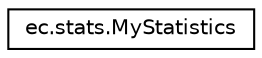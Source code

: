 digraph "Graphical Class Hierarchy"
{
  edge [fontname="Helvetica",fontsize="10",labelfontname="Helvetica",labelfontsize="10"];
  node [fontname="Helvetica",fontsize="10",shape=record];
  rankdir="LR";
  Node0 [label="ec.stats.MyStatistics",height=0.2,width=0.4,color="black", fillcolor="white", style="filled",URL="$classec_1_1stats_1_1_my_statistics.html",tooltip="MyStatistics class for the main function. "];
}
